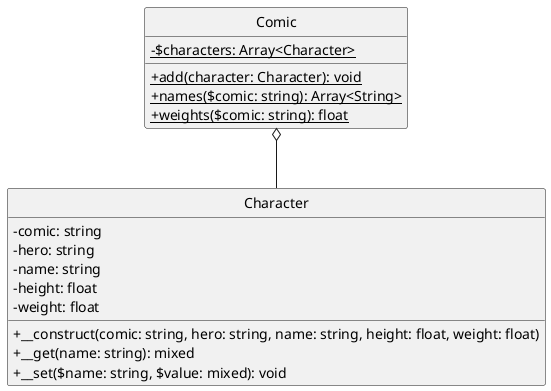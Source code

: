 @startuml
skinparam classAttributeIconSize 0
skinparam monochrome true
hide circle

class Character {
  -comic: string
  -hero: string
  -name: string
  -height: float
  -weight: float
  +__construct(comic: string, hero: string, name: string, height: float, weight: float)
  +__get(name: string): mixed
  +__set($name: string, $value: mixed): void
}

class Comic {
  {static} -$characters: Array<Character>
  {static} +add(character: Character): void
  {static} +names($comic: string): Array<String>
  {static} +weights($comic: string): float
}

Comic o-- Character
@enduml